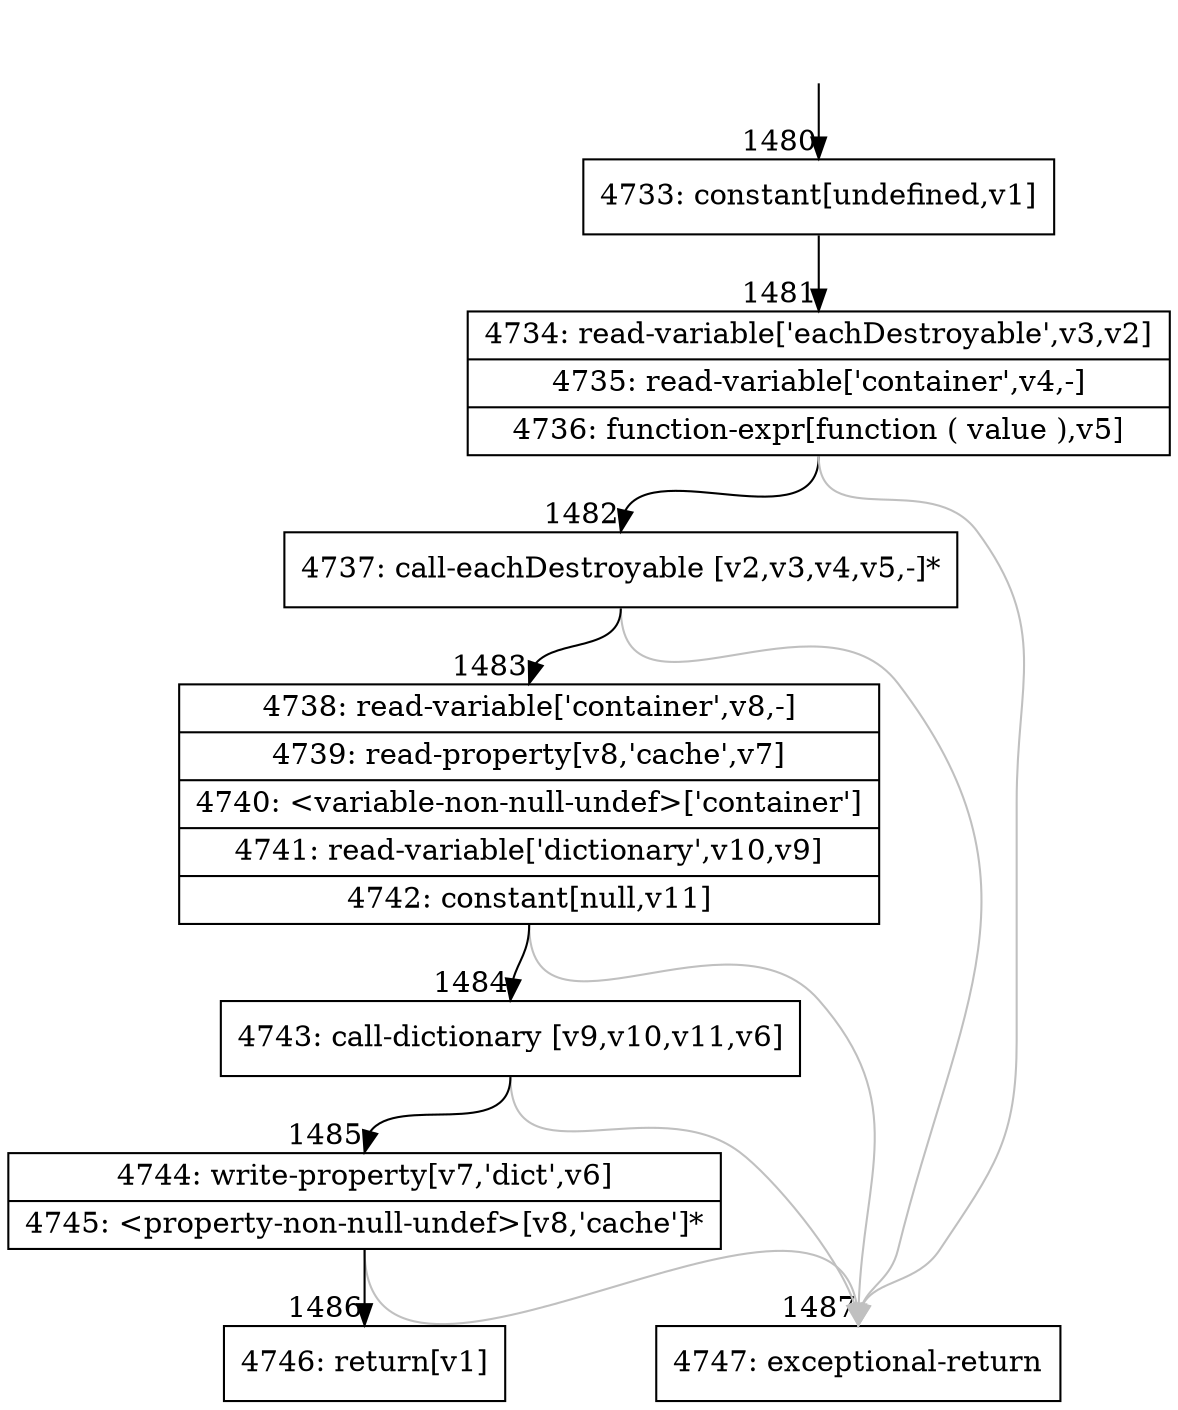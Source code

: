 digraph {
rankdir="TD"
BB_entry108[shape=none,label=""];
BB_entry108 -> BB1480 [tailport=s, headport=n, headlabel="    1480"]
BB1480 [shape=record label="{4733: constant[undefined,v1]}" ] 
BB1480 -> BB1481 [tailport=s, headport=n, headlabel="      1481"]
BB1481 [shape=record label="{4734: read-variable['eachDestroyable',v3,v2]|4735: read-variable['container',v4,-]|4736: function-expr[function ( value ),v5]}" ] 
BB1481 -> BB1482 [tailport=s, headport=n, headlabel="      1482"]
BB1481 -> BB1487 [tailport=s, headport=n, color=gray, headlabel="      1487"]
BB1482 [shape=record label="{4737: call-eachDestroyable [v2,v3,v4,v5,-]*}" ] 
BB1482 -> BB1483 [tailport=s, headport=n, headlabel="      1483"]
BB1482 -> BB1487 [tailport=s, headport=n, color=gray]
BB1483 [shape=record label="{4738: read-variable['container',v8,-]|4739: read-property[v8,'cache',v7]|4740: \<variable-non-null-undef\>['container']|4741: read-variable['dictionary',v10,v9]|4742: constant[null,v11]}" ] 
BB1483 -> BB1484 [tailport=s, headport=n, headlabel="      1484"]
BB1483 -> BB1487 [tailport=s, headport=n, color=gray]
BB1484 [shape=record label="{4743: call-dictionary [v9,v10,v11,v6]}" ] 
BB1484 -> BB1485 [tailport=s, headport=n, headlabel="      1485"]
BB1484 -> BB1487 [tailport=s, headport=n, color=gray]
BB1485 [shape=record label="{4744: write-property[v7,'dict',v6]|4745: \<property-non-null-undef\>[v8,'cache']*}" ] 
BB1485 -> BB1486 [tailport=s, headport=n, headlabel="      1486"]
BB1485 -> BB1487 [tailport=s, headport=n, color=gray]
BB1486 [shape=record label="{4746: return[v1]}" ] 
BB1487 [shape=record label="{4747: exceptional-return}" ] 
//#$~ 1971
}
